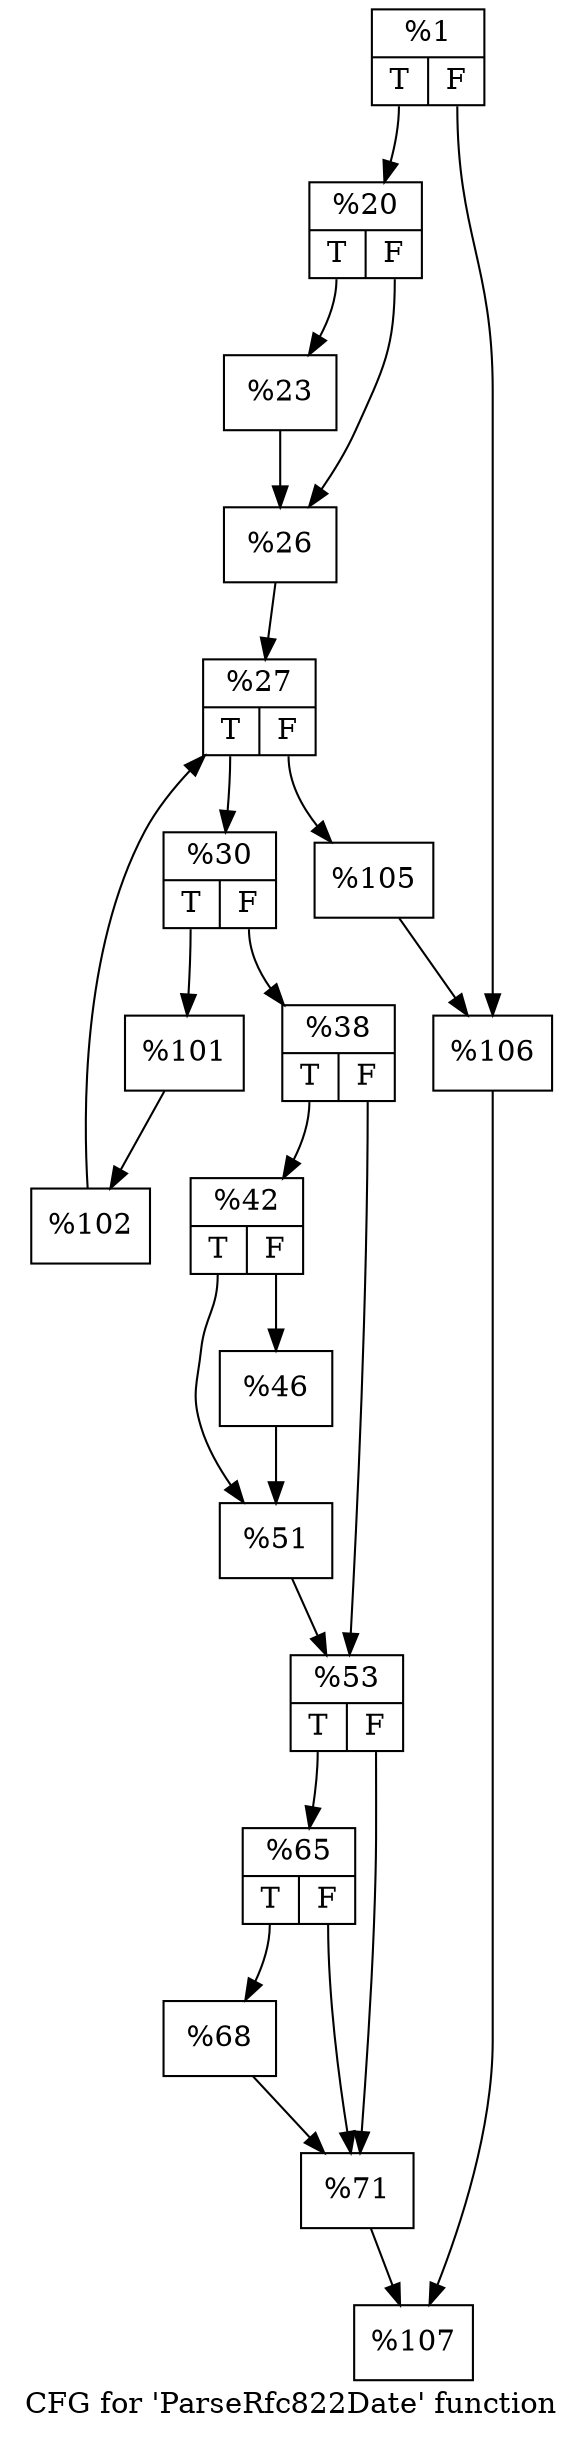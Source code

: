 digraph "CFG for 'ParseRfc822Date' function" {
	label="CFG for 'ParseRfc822Date' function";

	Node0xffbe40 [shape=record,label="{%1|{<s0>T|<s1>F}}"];
	Node0xffbe40:s0 -> Node0xffc3a0;
	Node0xffbe40:s1 -> Node0xffc3f0;
	Node0xffc3a0 [shape=record,label="{%20|{<s0>T|<s1>F}}"];
	Node0xffc3a0:s0 -> Node0xffc520;
	Node0xffc3a0:s1 -> Node0xffc570;
	Node0xffc520 [shape=record,label="{%23}"];
	Node0xffc520 -> Node0xffc570;
	Node0xffc570 [shape=record,label="{%26}"];
	Node0xffc570 -> Node0xffc770;
	Node0xffc770 [shape=record,label="{%27|{<s0>T|<s1>F}}"];
	Node0xffc770:s0 -> Node0xffc860;
	Node0xffc770:s1 -> Node0xffc8b0;
	Node0xffc860 [shape=record,label="{%30|{<s0>T|<s1>F}}"];
	Node0xffc860:s0 -> Node0xffce60;
	Node0xffc860:s1 -> Node0xffceb0;
	Node0xffceb0 [shape=record,label="{%38|{<s0>T|<s1>F}}"];
	Node0xffceb0:s0 -> Node0xffd0b0;
	Node0xffceb0:s1 -> Node0xffd100;
	Node0xffd0b0 [shape=record,label="{%42|{<s0>T|<s1>F}}"];
	Node0xffd0b0:s0 -> Node0xffd330;
	Node0xffd0b0:s1 -> Node0xffd380;
	Node0xffd380 [shape=record,label="{%46}"];
	Node0xffd380 -> Node0xffd330;
	Node0xffd330 [shape=record,label="{%51}"];
	Node0xffd330 -> Node0xffd100;
	Node0xffd100 [shape=record,label="{%53|{<s0>T|<s1>F}}"];
	Node0xffd100:s0 -> Node0xffdd80;
	Node0xffd100:s1 -> Node0xffddd0;
	Node0xffdd80 [shape=record,label="{%65|{<s0>T|<s1>F}}"];
	Node0xffdd80:s0 -> Node0xffdf80;
	Node0xffdd80:s1 -> Node0xffddd0;
	Node0xffdf80 [shape=record,label="{%68}"];
	Node0xffdf80 -> Node0xffddd0;
	Node0xffddd0 [shape=record,label="{%71}"];
	Node0xffddd0 -> Node0xffef90;
	Node0xffce60 [shape=record,label="{%101}"];
	Node0xffce60 -> Node0xfff040;
	Node0xfff040 [shape=record,label="{%102}"];
	Node0xfff040 -> Node0xffc770;
	Node0xffc8b0 [shape=record,label="{%105}"];
	Node0xffc8b0 -> Node0xffc3f0;
	Node0xffc3f0 [shape=record,label="{%106}"];
	Node0xffc3f0 -> Node0xffef90;
	Node0xffef90 [shape=record,label="{%107}"];
}

